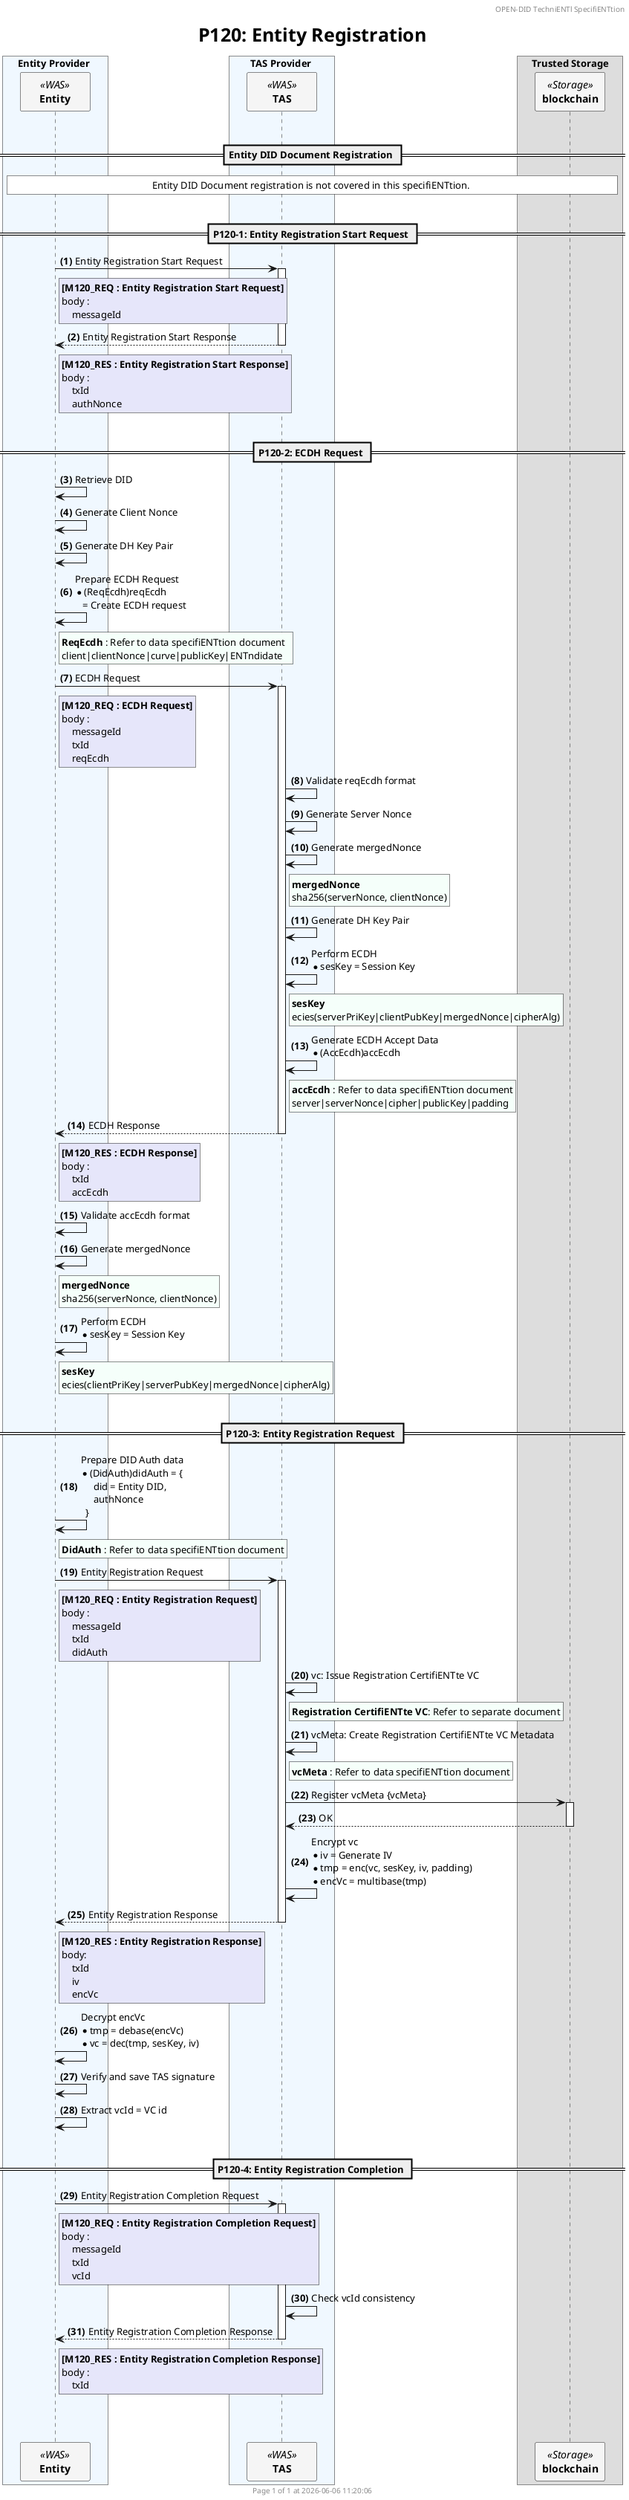 @startuml P120_register_entity

'- - - - - - - - - - - - - - - - - - - - - - - - - - - - - - - - - - - - - - - - - - - - - - - - - - - - - - - - - - -
' Settings
'- - - - - - - - - - - - - - - - - - - - - - - - - - - - - - - - - - - - - - - - - - - - - - - - - - - - - - - - - - -
'=== Header and Footer ===
header OPEN-DID TechniENTl SpecifiENTtion
footer
  	Page %page% of %lastpage% at %date("yyyy-MM-dd hh:mm:ss")
end footer

'=== Title ===
title
	<size:25>P120: Entity Registration</size>
end title

'=== Options ===
autonumber "<b>(#)</b>"

'=== Participants ===
skinparam ParticipantPadding 20
skinparam BoxPadding 2
skinparam MaxMessageSize 500
skinparam MinClassWidth 80


box Entity Provider #AliceBlue
    participant "**Entity**" as ENT <<WAS>> #WhiteSmoke
end box

box TAS Provider #AliceBlue
    participant "**TAS**" as TAS <<WAS>> #WhiteSmoke
end box

box Trusted Storage
    participant "**blockchain**" as BC <<Storage>> #WhiteSmoke
end box 

'- - - - - - - - - - - - - - - - - - - - - - - - - - - - - - - - - - - - - - - - - - - - - - - - - - - - - - - - - - -
' Constants
'- - - - - - - - - - - - - - - - - - - - - - - - - - - - - - - - - - - - - - - - - - - - - - - - - - - - - - - - - - -
!$refdoc = "Refer to separate document"
!$doc = "Refer to data specifiENTtion document"


'- - - - - - - - - - - - - - - - - - - - - - - - - - - - - - - - - - - - - - - - - - - - - - - - - - - - - - - - - - -
' Content
'- - - - - - - - - - - - - - - - - - - - - - - - - - - - - - - - - - - - - - - - - - - - - - - - - - - - - - - - - - -
||| 

== Entity DID Document Registration ==
rnote across #white
    Entity DID Document registration is not covered in this specifiENTtion. 
end note

||| 

== P120-1: Entity Registration Start Request ==
ENT -> TAS++ : Entity Registration Start Request
rnote right of ENT #Lavender
    **[M120_REQ : Entity Registration Start Request]**
    body : 
        messageId
end note

return Entity Registration Start Response
rnote right of ENT #Lavender
    **[M120_RES : Entity Registration Start Response]**
    body : 
        txId
        authNonce
end note

||| 
== P120-2: ECDH Request ==
' ENT -> ENT: Prepare and sign ECDH data\
'             \n* (ReqEcdh)reqEcdh\
'             \n   = Create ECDH request

' ENT -> TAS++ : ECDH Request
' rnote right of ENT #Lavender
'     **[M120_REQ : ECDH Request]**
'     body : 
'         messageId
'         txId
'         reqEcdh
' end note

'     TAS -> TAS: Verify reqEcdh.proof signature

'     TAS -> TAS: Perform ECDH\
'                 \n* sesKey = session key\
'                 \n* (AccEcdh)accEcdh\
'                 \n   = Create ECDH acceptance

'     TAS -> TAS: signKeyAgree(accEcdh)

' return ECDH Response
' rnote right of ENT #Lavender
'     **[M120_RES : ECDH Response]**
'     body : 
'         txId
'         accEcdh
' end note

' ENT -> ENT: Perform ECDH\n* sesKey = session key

ENT -> ENT: Retrieve DID
ENT -> ENT: Generate Client Nonce
ENT -> ENT: Generate DH Key Pair
ENT -> ENT: Prepare ECDH Request\
            \n* (ReqEcdh)reqEcdh\
            \n   = Create ECDH request

rnote right of ENT #MintCream
    **ReqEcdh** : $doc  
    client|clientNonce|curve|publicKey|ENTndidate
end note

ENT -> TAS++ : ECDH Request
rnote right of ENT #Lavender
    **[M120_REQ : ECDH Request]**
    body : 
        messageId
        txId
        reqEcdh
end note

    TAS -> TAS : Validate reqEcdh format
    TAS -> TAS : Generate Server Nonce
    TAS -> TAS : Generate mergedNonce
    rnote right of TAS #MintCream
        **mergedNonce**
        sha256(serverNonce, clientNonce)
    end note
    TAS -> TAS: Generate DH Key Pair

    TAS -> TAS: Perform ECDH\
                \n* sesKey = Session Key\

    rnote right of TAS #MintCream
        **sesKey**
        ecies(serverPriKey|clientPubKey|mergedNonce|cipherAlg)
    end note
    TAS -> TAS: Generate ECDH Accept Data\
                \n* (AccEcdh)accEcdh
    rnote right of TAS #MintCream
        **accEcdh** : $doc
        server|serverNonce|cipher|publicKey|padding
    end note

return ECDH Response
rnote right of ENT #Lavender
    **[M120_RES : ECDH Response]**
    body : 
        txId
        accEcdh
end note

ENT -> ENT : Validate accEcdh format
ENT -> ENT : Generate mergedNonce
rnote right of ENT #MintCream
    **mergedNonce**
    sha256(serverNonce, clientNonce)
end note
ENT -> ENT: Perform ECDH\n* sesKey = Session Key

rnote right of ENT #MintCream
    **sesKey**
    ecies(clientPriKey|serverPubKey|mergedNonce|cipherAlg)
end note

||| 
== P120-3: Entity Registration Request ==
ENT -> ENT: Prepare DID Auth data\
    \n* (DidAuth)didAuth = {\
    \n     did = Entity DID,\
    \n     authNonce\
    \n  }
rnote right of ENT #MintCream
    **DidAuth** : $doc
end note

ENT -> TAS++ : Entity Registration Request
rnote right of ENT #Lavender
    **[M120_REQ : Entity Registration Request]**
    body : 
        messageId
        txId
        didAuth
end note

    TAS -> TAS: vc: Issue Registration CertifiENTte VC
    rnote right of TAS #MintCream
        **Registration CertifiENTte VC**: $refdoc
    end note

    TAS -> TAS: vcMeta: Create Registration CertifiENTte VC Metadata
    rnote right of TAS #MintCream
        **vcMeta** : $doc
    end note

    TAS -> BC++ : Register vcMeta {vcMeta}
    return OK

    TAS -> TAS: Encrypt vc\
            \n* iv = Generate IV\
            \n* tmp = enc(vc, sesKey, iv, padding)\
            \n* encVc = multibase(tmp)

return Entity Registration Response
rnote right of ENT #Lavender
    **[M120_RES : Entity Registration Response]**
    body:
        txId
        iv
        encVc
end note

ENT -> ENT: Decrypt encVc\
            \n* tmp = debase(encVc)\
            \n* vc = dec(tmp, sesKey, iv)

ENT -> ENT: Verify and save TAS signature
ENT -> ENT: Extract vcId = VC id

||| 
== P120-4: Entity Registration Completion ==
ENT -> TAS++ : Entity Registration Completion Request
rnote right of ENT #Lavender
    **[M120_REQ : Entity Registration Completion Request]**
    body : 
        messageId
        txId
        vcId
end note

    TAS -> TAS: Check vcId consistency

return Entity Registration Completion Response
rnote right of ENT #Lavender
    **[M120_RES : Entity Registration Completion Response]**
    body : 
        txId
end note

|||
|||
@enduml
